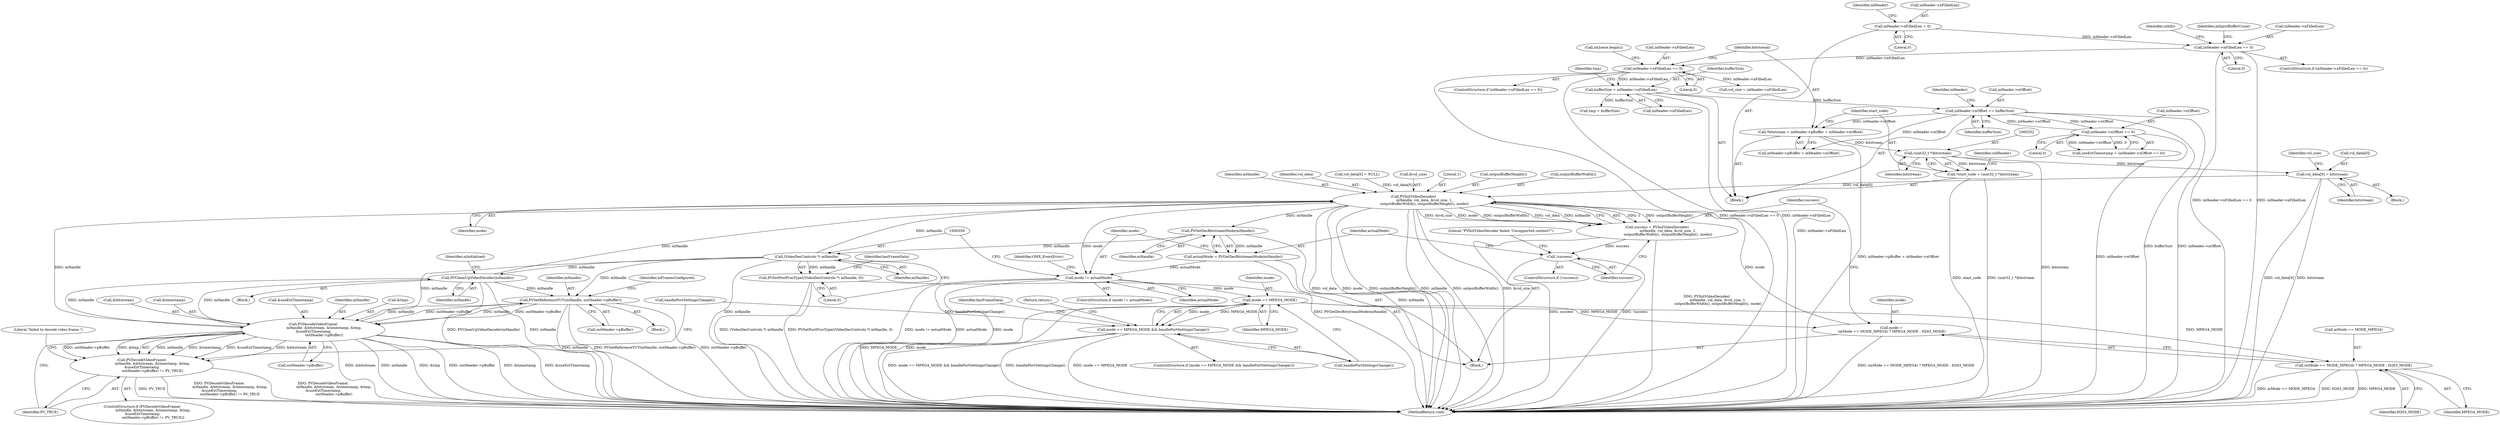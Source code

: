 digraph "0_Android_d2f47191538837e796e2b10c1ff7e1ee35f6e0ab@integer" {
"1000239" [label="(Call,*bitstream = inHeader->pBuffer + inHeader->nOffset)"];
"1000541" [label="(Call,inHeader->nOffset += bufferSize)"];
"1000461" [label="(Call,bufferSize = inHeader->nFilledLen)"];
"1000169" [label="(Call,inHeader->nFilledLen == 0)"];
"1000571" [label="(Call,inHeader->nFilledLen == 0)"];
"1000546" [label="(Call,inHeader->nFilledLen = 0)"];
"1000438" [label="(Call,inHeader->nOffset == 0)"];
"1000251" [label="(Call,(uint32_t *)bitstream)"];
"1000249" [label="(Call,*start_code = (uint32_t *)bitstream)"];
"1000292" [label="(Call,vol_data[0] = bitstream)"];
"1000314" [label="(Call,PVInitVideoDecoder(\n                    mHandle, vol_data, &vol_size, 1,\n                    outputBufferWidth(), outputBufferHeight(), mode))"];
"1000312" [label="(Call,success = PVInitVideoDecoder(\n                    mHandle, vol_data, &vol_size, 1,\n                    outputBufferWidth(), outputBufferHeight(), mode))"];
"1000324" [label="(Call,!success)"];
"1000341" [label="(Call,PVGetDecBitstreamMode(mHandle))"];
"1000339" [label="(Call,actualMode = PVGetDecBitstreamMode(mHandle))"];
"1000344" [label="(Call,mode != actualMode)"];
"1000400" [label="(Call,mode == MPEG4_MODE)"];
"1000303" [label="(Call,mode =\n (mMode == MODE_MPEG4) ? MPEG4_MODE : H263_MODE)"];
"1000305" [label="(Call,(mMode == MODE_MPEG4) ? MPEG4_MODE : H263_MODE)"];
"1000399" [label="(Call,mode == MPEG4_MODE && handlePortSettingsChange())"];
"1000358" [label="(Call,(VideoDecControls *) mHandle)"];
"1000264" [label="(Call,PVCleanUpVideoDecoder(mHandle))"];
"1000427" [label="(Call,PVSetReferenceYUV(mHandle, outHeader->pBuffer))"];
"1000503" [label="(Call,PVDecodeVideoFrame(\n                    mHandle, &bitstream, &timestamp, &tmp,\n &useExtTimestamp,\n                    outHeader->pBuffer))"];
"1000502" [label="(Call,PVDecodeVideoFrame(\n                    mHandle, &bitstream, &timestamp, &tmp,\n &useExtTimestamp,\n                    outHeader->pBuffer) != PV_TRUE)"];
"1000357" [label="(Call,PVSetPostProcType((VideoDecControls *) mHandle, 0))"];
"1000433" [label="(Identifier,mFramesConfigured)"];
"1000129" [label="(Block,)"];
"1000324" [label="(Call,!success)"];
"1000401" [label="(Identifier,mode)"];
"1000400" [label="(Call,mode == MPEG4_MODE)"];
"1000550" [label="(Literal,0)"];
"1000640" [label="(MethodReturn,void)"];
"1000541" [label="(Call,inHeader->nOffset += bufferSize)"];
"1000296" [label="(Identifier,bitstream)"];
"1000272" [label="(Block,)"];
"1000507" [label="(Call,&timestamp)"];
"1000461" [label="(Call,bufferSize = inHeader->nFilledLen)"];
"1000297" [label="(Call,vol_size = inHeader->nFilledLen)"];
"1000341" [label="(Call,PVGetDecBitstreamMode(mHandle))"];
"1000267" [label="(Identifier,mInitialized)"];
"1000328" [label="(Literal,\"PVInitVideoDecoder failed. Unsupported content?\")"];
"1000545" [label="(Identifier,bufferSize)"];
"1000346" [label="(Identifier,actualMode)"];
"1000405" [label="(Return,return;)"];
"1000314" [label="(Call,PVInitVideoDecoder(\n                    mHandle, vol_data, &vol_size, 1,\n                    outputBufferWidth(), outputBufferHeight(), mode))"];
"1000321" [label="(Call,outputBufferHeight())"];
"1000427" [label="(Call,PVSetReferenceYUV(mHandle, outHeader->pBuffer))"];
"1000251" [label="(Call,(uint32_t *)bitstream)"];
"1000320" [label="(Call,outputBufferWidth())"];
"1000168" [label="(ControlStructure,if (inHeader->nFilledLen == 0))"];
"1000361" [label="(Literal,0)"];
"1000176" [label="(Call,inQueue.begin())"];
"1000516" [label="(Identifier,PV_TRUE)"];
"1000323" [label="(ControlStructure,if (!success))"];
"1000349" [label="(Identifier,OMX_EventError)"];
"1000306" [label="(Call,mMode == MODE_MPEG4)"];
"1000414" [label="(Block,)"];
"1000241" [label="(Call,inHeader->pBuffer + inHeader->nOffset)"];
"1000408" [label="(Identifier,hasFrameData)"];
"1000513" [label="(Call,outHeader->pBuffer)"];
"1000342" [label="(Identifier,mHandle)"];
"1000304" [label="(Identifier,mode)"];
"1000548" [label="(Identifier,inHeader)"];
"1000292" [label="(Call,vol_data[0] = bitstream)"];
"1000170" [label="(Call,inHeader->nFilledLen)"];
"1000402" [label="(Identifier,MPEG4_MODE)"];
"1000360" [label="(Identifier,mHandle)"];
"1000546" [label="(Call,inHeader->nFilledLen = 0)"];
"1000173" [label="(Literal,0)"];
"1000511" [label="(Call,&useExtTimestamp)"];
"1000428" [label="(Identifier,mHandle)"];
"1000357" [label="(Call,PVSetPostProcType((VideoDecControls *) mHandle, 0))"];
"1000322" [label="(Identifier,mode)"];
"1000315" [label="(Identifier,mHandle)"];
"1000240" [label="(Identifier,bitstream)"];
"1000169" [label="(Call,inHeader->nFilledLen == 0)"];
"1000505" [label="(Call,&bitstream)"];
"1000502" [label="(Call,PVDecodeVideoFrame(\n                    mHandle, &bitstream, &timestamp, &tmp,\n &useExtTimestamp,\n                    outHeader->pBuffer) != PV_TRUE)"];
"1000309" [label="(Identifier,MPEG4_MODE)"];
"1000399" [label="(Call,mode == MPEG4_MODE && handlePortSettingsChange())"];
"1000436" [label="(Call,useExtTimestamp = (inHeader->nOffset == 0))"];
"1000554" [label="(Identifier,inHeader)"];
"1000316" [label="(Identifier,vol_data)"];
"1000265" [label="(Identifier,mHandle)"];
"1000305" [label="(Call,(mMode == MODE_MPEG4) ? MPEG4_MODE : H263_MODE)"];
"1000339" [label="(Call,actualMode = PVGetDecBitstreamMode(mHandle))"];
"1000504" [label="(Identifier,mHandle)"];
"1000303" [label="(Call,mode =\n (mMode == MODE_MPEG4) ? MPEG4_MODE : H263_MODE)"];
"1000572" [label="(Call,inHeader->nFilledLen)"];
"1000509" [label="(Call,&tmp)"];
"1000364" [label="(Identifier,hasFrameData)"];
"1000542" [label="(Call,inHeader->nOffset)"];
"1000340" [label="(Identifier,actualMode)"];
"1000438" [label="(Call,inHeader->nOffset == 0)"];
"1000343" [label="(ControlStructure,if (mode != actualMode))"];
"1000579" [label="(Identifier,inInfo)"];
"1000249" [label="(Call,*start_code = (uint32_t *)bitstream)"];
"1000429" [label="(Call,outHeader->pBuffer)"];
"1000278" [label="(Call,vol_data[0] = NULL)"];
"1000398" [label="(ControlStructure,if (mode == MPEG4_MODE && handlePortSettingsChange()))"];
"1000298" [label="(Identifier,vol_size)"];
"1000256" [label="(Identifier,volHeader)"];
"1000593" [label="(Identifier,mInputBufferCount)"];
"1000439" [label="(Call,inHeader->nOffset)"];
"1000530" [label="(Call,handlePortSettingsChange())"];
"1000325" [label="(Identifier,success)"];
"1000312" [label="(Call,success = PVInitVideoDecoder(\n                    mHandle, vol_data, &vol_size, 1,\n                    outputBufferWidth(), outputBufferHeight(), mode))"];
"1000403" [label="(Call,handlePortSettingsChange())"];
"1000570" [label="(ControlStructure,if (inHeader->nFilledLen == 0))"];
"1000250" [label="(Identifier,start_code)"];
"1000467" [label="(Call,tmp = bufferSize)"];
"1000253" [label="(Identifier,bitstream)"];
"1000291" [label="(Block,)"];
"1000462" [label="(Identifier,bufferSize)"];
"1000519" [label="(Literal,\"failed to decode video frame.\")"];
"1000317" [label="(Call,&vol_size)"];
"1000442" [label="(Literal,0)"];
"1000571" [label="(Call,inHeader->nFilledLen == 0)"];
"1000358" [label="(Call,(VideoDecControls *) mHandle)"];
"1000264" [label="(Call,PVCleanUpVideoDecoder(mHandle))"];
"1000313" [label="(Identifier,success)"];
"1000463" [label="(Call,inHeader->nFilledLen)"];
"1000575" [label="(Literal,0)"];
"1000310" [label="(Identifier,H263_MODE)"];
"1000293" [label="(Call,vol_data[0])"];
"1000503" [label="(Call,PVDecodeVideoFrame(\n                    mHandle, &bitstream, &timestamp, &tmp,\n &useExtTimestamp,\n                    outHeader->pBuffer))"];
"1000547" [label="(Call,inHeader->nFilledLen)"];
"1000468" [label="(Identifier,tmp)"];
"1000345" [label="(Identifier,mode)"];
"1000319" [label="(Literal,1)"];
"1000263" [label="(Block,)"];
"1000501" [label="(ControlStructure,if (PVDecodeVideoFrame(\n                    mHandle, &bitstream, &timestamp, &tmp,\n &useExtTimestamp,\n                    outHeader->pBuffer) != PV_TRUE))"];
"1000344" [label="(Call,mode != actualMode)"];
"1000239" [label="(Call,*bitstream = inHeader->pBuffer + inHeader->nOffset)"];
"1000239" -> "1000129"  [label="AST: "];
"1000239" -> "1000241"  [label="CFG: "];
"1000240" -> "1000239"  [label="AST: "];
"1000241" -> "1000239"  [label="AST: "];
"1000250" -> "1000239"  [label="CFG: "];
"1000239" -> "1000640"  [label="DDG: inHeader->pBuffer + inHeader->nOffset"];
"1000541" -> "1000239"  [label="DDG: inHeader->nOffset"];
"1000239" -> "1000251"  [label="DDG: bitstream"];
"1000541" -> "1000129"  [label="AST: "];
"1000541" -> "1000545"  [label="CFG: "];
"1000542" -> "1000541"  [label="AST: "];
"1000545" -> "1000541"  [label="AST: "];
"1000548" -> "1000541"  [label="CFG: "];
"1000541" -> "1000640"  [label="DDG: inHeader->nOffset"];
"1000541" -> "1000640"  [label="DDG: bufferSize"];
"1000541" -> "1000241"  [label="DDG: inHeader->nOffset"];
"1000541" -> "1000438"  [label="DDG: inHeader->nOffset"];
"1000461" -> "1000541"  [label="DDG: bufferSize"];
"1000438" -> "1000541"  [label="DDG: inHeader->nOffset"];
"1000461" -> "1000129"  [label="AST: "];
"1000461" -> "1000463"  [label="CFG: "];
"1000462" -> "1000461"  [label="AST: "];
"1000463" -> "1000461"  [label="AST: "];
"1000468" -> "1000461"  [label="CFG: "];
"1000461" -> "1000640"  [label="DDG: inHeader->nFilledLen"];
"1000169" -> "1000461"  [label="DDG: inHeader->nFilledLen"];
"1000461" -> "1000467"  [label="DDG: bufferSize"];
"1000169" -> "1000168"  [label="AST: "];
"1000169" -> "1000173"  [label="CFG: "];
"1000170" -> "1000169"  [label="AST: "];
"1000173" -> "1000169"  [label="AST: "];
"1000176" -> "1000169"  [label="CFG: "];
"1000240" -> "1000169"  [label="CFG: "];
"1000169" -> "1000640"  [label="DDG: inHeader->nFilledLen == 0"];
"1000169" -> "1000640"  [label="DDG: inHeader->nFilledLen"];
"1000571" -> "1000169"  [label="DDG: inHeader->nFilledLen"];
"1000169" -> "1000297"  [label="DDG: inHeader->nFilledLen"];
"1000571" -> "1000570"  [label="AST: "];
"1000571" -> "1000575"  [label="CFG: "];
"1000572" -> "1000571"  [label="AST: "];
"1000575" -> "1000571"  [label="AST: "];
"1000579" -> "1000571"  [label="CFG: "];
"1000593" -> "1000571"  [label="CFG: "];
"1000571" -> "1000640"  [label="DDG: inHeader->nFilledLen == 0"];
"1000571" -> "1000640"  [label="DDG: inHeader->nFilledLen"];
"1000546" -> "1000571"  [label="DDG: inHeader->nFilledLen"];
"1000546" -> "1000129"  [label="AST: "];
"1000546" -> "1000550"  [label="CFG: "];
"1000547" -> "1000546"  [label="AST: "];
"1000550" -> "1000546"  [label="AST: "];
"1000554" -> "1000546"  [label="CFG: "];
"1000438" -> "1000436"  [label="AST: "];
"1000438" -> "1000442"  [label="CFG: "];
"1000439" -> "1000438"  [label="AST: "];
"1000442" -> "1000438"  [label="AST: "];
"1000436" -> "1000438"  [label="CFG: "];
"1000438" -> "1000640"  [label="DDG: inHeader->nOffset"];
"1000438" -> "1000436"  [label="DDG: inHeader->nOffset"];
"1000438" -> "1000436"  [label="DDG: 0"];
"1000251" -> "1000249"  [label="AST: "];
"1000251" -> "1000253"  [label="CFG: "];
"1000252" -> "1000251"  [label="AST: "];
"1000253" -> "1000251"  [label="AST: "];
"1000249" -> "1000251"  [label="CFG: "];
"1000251" -> "1000640"  [label="DDG: bitstream"];
"1000251" -> "1000249"  [label="DDG: bitstream"];
"1000251" -> "1000292"  [label="DDG: bitstream"];
"1000249" -> "1000129"  [label="AST: "];
"1000250" -> "1000249"  [label="AST: "];
"1000256" -> "1000249"  [label="CFG: "];
"1000249" -> "1000640"  [label="DDG: (uint32_t *)bitstream"];
"1000249" -> "1000640"  [label="DDG: start_code"];
"1000292" -> "1000291"  [label="AST: "];
"1000292" -> "1000296"  [label="CFG: "];
"1000293" -> "1000292"  [label="AST: "];
"1000296" -> "1000292"  [label="AST: "];
"1000298" -> "1000292"  [label="CFG: "];
"1000292" -> "1000640"  [label="DDG: vol_data[0]"];
"1000292" -> "1000640"  [label="DDG: bitstream"];
"1000292" -> "1000314"  [label="DDG: vol_data[0]"];
"1000314" -> "1000312"  [label="AST: "];
"1000314" -> "1000322"  [label="CFG: "];
"1000315" -> "1000314"  [label="AST: "];
"1000316" -> "1000314"  [label="AST: "];
"1000317" -> "1000314"  [label="AST: "];
"1000319" -> "1000314"  [label="AST: "];
"1000320" -> "1000314"  [label="AST: "];
"1000321" -> "1000314"  [label="AST: "];
"1000322" -> "1000314"  [label="AST: "];
"1000312" -> "1000314"  [label="CFG: "];
"1000314" -> "1000640"  [label="DDG: mHandle"];
"1000314" -> "1000640"  [label="DDG: vol_data"];
"1000314" -> "1000640"  [label="DDG: mode"];
"1000314" -> "1000640"  [label="DDG: outputBufferHeight()"];
"1000314" -> "1000640"  [label="DDG: outputBufferWidth()"];
"1000314" -> "1000640"  [label="DDG: &vol_size"];
"1000314" -> "1000312"  [label="DDG: 1"];
"1000314" -> "1000312"  [label="DDG: outputBufferHeight()"];
"1000314" -> "1000312"  [label="DDG: &vol_size"];
"1000314" -> "1000312"  [label="DDG: mode"];
"1000314" -> "1000312"  [label="DDG: outputBufferWidth()"];
"1000314" -> "1000312"  [label="DDG: vol_data"];
"1000314" -> "1000312"  [label="DDG: mHandle"];
"1000264" -> "1000314"  [label="DDG: mHandle"];
"1000358" -> "1000314"  [label="DDG: mHandle"];
"1000503" -> "1000314"  [label="DDG: mHandle"];
"1000278" -> "1000314"  [label="DDG: vol_data[0]"];
"1000303" -> "1000314"  [label="DDG: mode"];
"1000314" -> "1000341"  [label="DDG: mHandle"];
"1000314" -> "1000344"  [label="DDG: mode"];
"1000312" -> "1000272"  [label="AST: "];
"1000313" -> "1000312"  [label="AST: "];
"1000325" -> "1000312"  [label="CFG: "];
"1000312" -> "1000640"  [label="DDG: PVInitVideoDecoder(\n                    mHandle, vol_data, &vol_size, 1,\n                    outputBufferWidth(), outputBufferHeight(), mode)"];
"1000312" -> "1000324"  [label="DDG: success"];
"1000324" -> "1000323"  [label="AST: "];
"1000324" -> "1000325"  [label="CFG: "];
"1000325" -> "1000324"  [label="AST: "];
"1000328" -> "1000324"  [label="CFG: "];
"1000340" -> "1000324"  [label="CFG: "];
"1000324" -> "1000640"  [label="DDG: !success"];
"1000324" -> "1000640"  [label="DDG: success"];
"1000341" -> "1000339"  [label="AST: "];
"1000341" -> "1000342"  [label="CFG: "];
"1000342" -> "1000341"  [label="AST: "];
"1000339" -> "1000341"  [label="CFG: "];
"1000341" -> "1000640"  [label="DDG: mHandle"];
"1000341" -> "1000339"  [label="DDG: mHandle"];
"1000341" -> "1000358"  [label="DDG: mHandle"];
"1000339" -> "1000272"  [label="AST: "];
"1000340" -> "1000339"  [label="AST: "];
"1000345" -> "1000339"  [label="CFG: "];
"1000339" -> "1000640"  [label="DDG: PVGetDecBitstreamMode(mHandle)"];
"1000339" -> "1000344"  [label="DDG: actualMode"];
"1000344" -> "1000343"  [label="AST: "];
"1000344" -> "1000346"  [label="CFG: "];
"1000345" -> "1000344"  [label="AST: "];
"1000346" -> "1000344"  [label="AST: "];
"1000349" -> "1000344"  [label="CFG: "];
"1000359" -> "1000344"  [label="CFG: "];
"1000344" -> "1000640"  [label="DDG: mode != actualMode"];
"1000344" -> "1000640"  [label="DDG: actualMode"];
"1000344" -> "1000640"  [label="DDG: mode"];
"1000344" -> "1000400"  [label="DDG: mode"];
"1000400" -> "1000399"  [label="AST: "];
"1000400" -> "1000402"  [label="CFG: "];
"1000401" -> "1000400"  [label="AST: "];
"1000402" -> "1000400"  [label="AST: "];
"1000403" -> "1000400"  [label="CFG: "];
"1000399" -> "1000400"  [label="CFG: "];
"1000400" -> "1000640"  [label="DDG: mode"];
"1000400" -> "1000640"  [label="DDG: MPEG4_MODE"];
"1000400" -> "1000303"  [label="DDG: MPEG4_MODE"];
"1000400" -> "1000305"  [label="DDG: MPEG4_MODE"];
"1000400" -> "1000399"  [label="DDG: mode"];
"1000400" -> "1000399"  [label="DDG: MPEG4_MODE"];
"1000303" -> "1000272"  [label="AST: "];
"1000303" -> "1000305"  [label="CFG: "];
"1000304" -> "1000303"  [label="AST: "];
"1000305" -> "1000303"  [label="AST: "];
"1000313" -> "1000303"  [label="CFG: "];
"1000303" -> "1000640"  [label="DDG: (mMode == MODE_MPEG4) ? MPEG4_MODE : H263_MODE"];
"1000305" -> "1000309"  [label="CFG: "];
"1000305" -> "1000310"  [label="CFG: "];
"1000306" -> "1000305"  [label="AST: "];
"1000309" -> "1000305"  [label="AST: "];
"1000310" -> "1000305"  [label="AST: "];
"1000305" -> "1000640"  [label="DDG: H263_MODE"];
"1000305" -> "1000640"  [label="DDG: MPEG4_MODE"];
"1000305" -> "1000640"  [label="DDG: mMode == MODE_MPEG4"];
"1000399" -> "1000398"  [label="AST: "];
"1000399" -> "1000403"  [label="CFG: "];
"1000403" -> "1000399"  [label="AST: "];
"1000405" -> "1000399"  [label="CFG: "];
"1000408" -> "1000399"  [label="CFG: "];
"1000399" -> "1000640"  [label="DDG: handlePortSettingsChange()"];
"1000399" -> "1000640"  [label="DDG: mode == MPEG4_MODE"];
"1000399" -> "1000640"  [label="DDG: mode == MPEG4_MODE && handlePortSettingsChange()"];
"1000530" -> "1000399"  [label="DDG: handlePortSettingsChange()"];
"1000358" -> "1000357"  [label="AST: "];
"1000358" -> "1000360"  [label="CFG: "];
"1000359" -> "1000358"  [label="AST: "];
"1000360" -> "1000358"  [label="AST: "];
"1000361" -> "1000358"  [label="CFG: "];
"1000358" -> "1000640"  [label="DDG: mHandle"];
"1000358" -> "1000264"  [label="DDG: mHandle"];
"1000358" -> "1000357"  [label="DDG: mHandle"];
"1000358" -> "1000427"  [label="DDG: mHandle"];
"1000358" -> "1000503"  [label="DDG: mHandle"];
"1000264" -> "1000263"  [label="AST: "];
"1000264" -> "1000265"  [label="CFG: "];
"1000265" -> "1000264"  [label="AST: "];
"1000267" -> "1000264"  [label="CFG: "];
"1000264" -> "1000640"  [label="DDG: mHandle"];
"1000264" -> "1000640"  [label="DDG: PVCleanUpVideoDecoder(mHandle)"];
"1000503" -> "1000264"  [label="DDG: mHandle"];
"1000264" -> "1000427"  [label="DDG: mHandle"];
"1000264" -> "1000503"  [label="DDG: mHandle"];
"1000427" -> "1000414"  [label="AST: "];
"1000427" -> "1000429"  [label="CFG: "];
"1000428" -> "1000427"  [label="AST: "];
"1000429" -> "1000427"  [label="AST: "];
"1000433" -> "1000427"  [label="CFG: "];
"1000427" -> "1000640"  [label="DDG: mHandle"];
"1000427" -> "1000640"  [label="DDG: PVSetReferenceYUV(mHandle, outHeader->pBuffer)"];
"1000427" -> "1000640"  [label="DDG: outHeader->pBuffer"];
"1000503" -> "1000427"  [label="DDG: mHandle"];
"1000503" -> "1000427"  [label="DDG: outHeader->pBuffer"];
"1000427" -> "1000503"  [label="DDG: mHandle"];
"1000427" -> "1000503"  [label="DDG: outHeader->pBuffer"];
"1000503" -> "1000502"  [label="AST: "];
"1000503" -> "1000513"  [label="CFG: "];
"1000504" -> "1000503"  [label="AST: "];
"1000505" -> "1000503"  [label="AST: "];
"1000507" -> "1000503"  [label="AST: "];
"1000509" -> "1000503"  [label="AST: "];
"1000511" -> "1000503"  [label="AST: "];
"1000513" -> "1000503"  [label="AST: "];
"1000516" -> "1000503"  [label="CFG: "];
"1000503" -> "1000640"  [label="DDG: &tmp"];
"1000503" -> "1000640"  [label="DDG: outHeader->pBuffer"];
"1000503" -> "1000640"  [label="DDG: &timestamp"];
"1000503" -> "1000640"  [label="DDG: &useExtTimestamp"];
"1000503" -> "1000640"  [label="DDG: &bitstream"];
"1000503" -> "1000640"  [label="DDG: mHandle"];
"1000503" -> "1000502"  [label="DDG: mHandle"];
"1000503" -> "1000502"  [label="DDG: &timestamp"];
"1000503" -> "1000502"  [label="DDG: &useExtTimestamp"];
"1000503" -> "1000502"  [label="DDG: &bitstream"];
"1000503" -> "1000502"  [label="DDG: outHeader->pBuffer"];
"1000503" -> "1000502"  [label="DDG: &tmp"];
"1000502" -> "1000501"  [label="AST: "];
"1000502" -> "1000516"  [label="CFG: "];
"1000516" -> "1000502"  [label="AST: "];
"1000519" -> "1000502"  [label="CFG: "];
"1000530" -> "1000502"  [label="CFG: "];
"1000502" -> "1000640"  [label="DDG: PVDecodeVideoFrame(\n                    mHandle, &bitstream, &timestamp, &tmp,\n &useExtTimestamp,\n                    outHeader->pBuffer)"];
"1000502" -> "1000640"  [label="DDG: PV_TRUE"];
"1000502" -> "1000640"  [label="DDG: PVDecodeVideoFrame(\n                    mHandle, &bitstream, &timestamp, &tmp,\n &useExtTimestamp,\n                    outHeader->pBuffer) != PV_TRUE"];
"1000357" -> "1000272"  [label="AST: "];
"1000357" -> "1000361"  [label="CFG: "];
"1000361" -> "1000357"  [label="AST: "];
"1000364" -> "1000357"  [label="CFG: "];
"1000357" -> "1000640"  [label="DDG: PVSetPostProcType((VideoDecControls *) mHandle, 0)"];
"1000357" -> "1000640"  [label="DDG: (VideoDecControls *) mHandle"];
}
